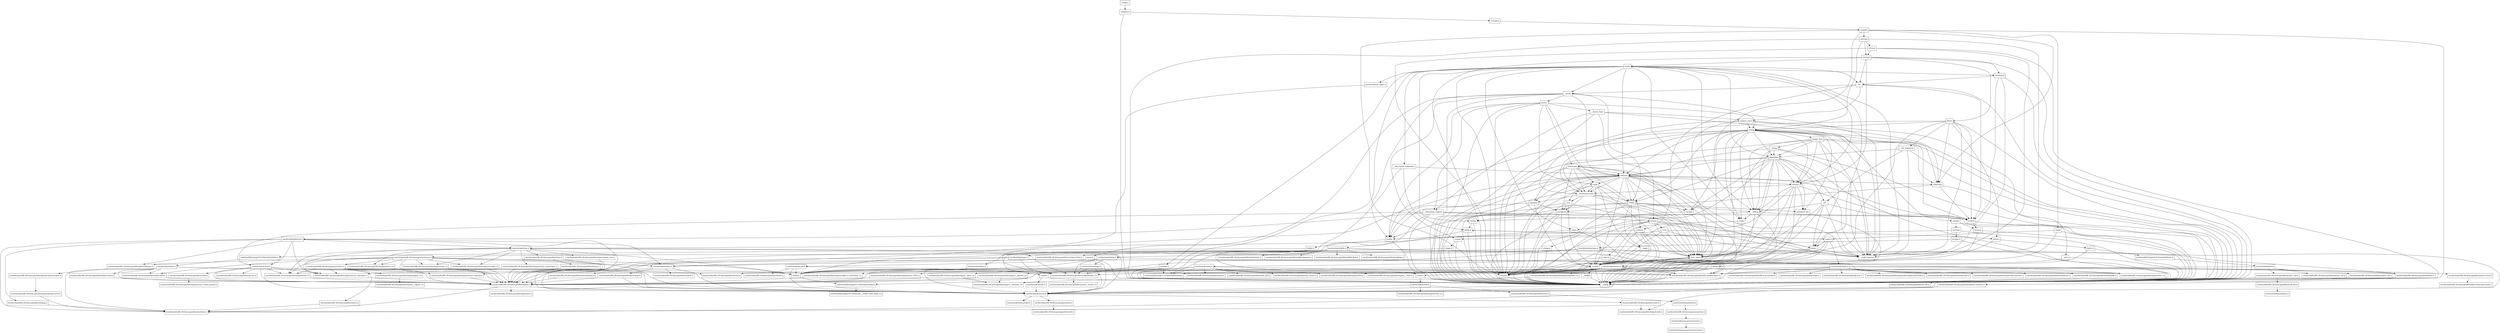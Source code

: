 digraph "dependencies" {
  header_0 [ shape="box", label="\<stdin\>" ];
  header_1 [ shape="box", label="complex.h" ];
  header_10 [ shape="box", label="/usr/include/pthread.h" ];
  header_100 [ shape="box", label="/usr/include/x86_64-linux-gnu/bits/stdint-uintn.h" ];
  header_101 [ shape="box", label="__debug" ];
  header_102 [ shape="box", label="cstdio" ];
  header_103 [ shape="box", label="stdio.h" ];
  header_104 [ shape="box", label="/usr/include/stdio.h" ];
  header_105 [ shape="box", label="/usr/include/x86_64-linux-gnu/bits/types/__fpos_t.h" ];
  header_106 [ shape="box", label="/usr/include/x86_64-linux-gnu/bits/types/__fpos64_t.h" ];
  header_107 [ shape="box", label="/usr/include/x86_64-linux-gnu/bits/types/struct_FILE.h" ];
  header_108 [ shape="box", label="/usr/include/x86_64-linux-gnu/bits/types/cookie_io_functions_t.h" ];
  header_109 [ shape="box", label="/usr/include/x86_64-linux-gnu/bits/stdio_lim.h" ];
  header_11 [ shape="box", label="ccomplex" ];
  header_110 [ shape="box", label="/usr/include/x86_64-linux-gnu/bits/sys_errlist.h" ];
  header_111 [ shape="box", label="/usr/include/x86_64-linux-gnu/bits/stdio.h" ];
  header_112 [ shape="box", label="memory" ];
  header_113 [ shape="box", label="typeinfo" ];
  header_114 [ shape="box", label="new" ];
  header_115 [ shape="box", label="iterator" ];
  header_116 [ shape="box", label="__functional_base" ];
  header_117 [ shape="box", label="tuple" ];
  header_118 [ shape="box", label="cassert" ];
  header_119 [ shape="box", label="/usr/include/assert.h" ];
  header_12 [ shape="box", label="complex" ];
  header_120 [ shape="box", label="atomic" ];
  header_121 [ shape="box", label="functional" ];
  header_122 [ shape="box", label="bit" ];
  header_123 [ shape="box", label="cwchar" ];
  header_124 [ shape="box", label="cwctype" ];
  header_125 [ shape="box", label="cctype" ];
  header_126 [ shape="box", label="ctype.h" ];
  header_127 [ shape="box", label="/usr/include/ctype.h" ];
  header_128 [ shape="box", label="wctype.h" ];
  header_129 [ shape="box", label="/usr/include/wctype.h" ];
  header_13 [ shape="box", label="type_traits" ];
  header_130 [ shape="box", label="/usr/include/x86_64-linux-gnu/bits/wctype-wchar.h" ];
  header_131 [ shape="box", label="mutex" ];
  header_132 [ shape="box", label="__mutex_base" ];
  header_133 [ shape="box", label="chrono" ];
  header_134 [ shape="box", label="ctime" ];
  header_135 [ shape="box", label="/usr/include/time.h" ];
  header_136 [ shape="box", label="/usr/include/x86_64-linux-gnu/bits/time.h" ];
  header_137 [ shape="box", label="/usr/include/x86_64-linux-gnu/bits/timex.h" ];
  header_138 [ shape="box", label="/usr/include/x86_64-linux-gnu/bits/types/struct_tm.h" ];
  header_139 [ shape="box", label="/usr/include/x86_64-linux-gnu/bits/types/struct_itimerspec.h" ];
  header_14 [ shape="box", label="cstddef" ];
  header_140 [ shape="box", label="ratio" ];
  header_141 [ shape="box", label="climits" ];
  header_142 [ shape="box", label="limits.h" ];
  header_143 [ shape="box", label="/usr/local/lib/clang/10.0.0/include/limits.h" ];
  header_144 [ shape="box", label="/usr/include/limits.h" ];
  header_145 [ shape="box", label="/usr/include/x86_64-linux-gnu/bits/posix1_lim.h" ];
  header_146 [ shape="box", label="/usr/include/x86_64-linux-gnu/bits/local_lim.h" ];
  header_147 [ shape="box", label="/usr/include/linux/limits.h" ];
  header_148 [ shape="box", label="/usr/include/x86_64-linux-gnu/bits/posix2_lim.h" ];
  header_149 [ shape="box", label="/usr/include/x86_64-linux-gnu/bits/xopen_lim.h" ];
  header_15 [ shape="box", label="version" ];
  header_150 [ shape="box", label="/usr/include/x86_64-linux-gnu/bits/uio_lim.h" ];
  header_151 [ shape="box", label="system_error" ];
  header_152 [ shape="box", label="__errc" ];
  header_153 [ shape="box", label="cerrno" ];
  header_154 [ shape="box", label="errno.h" ];
  header_155 [ shape="box", label="/usr/include/errno.h" ];
  header_156 [ shape="box", label="/usr/include/x86_64-linux-gnu/bits/errno.h" ];
  header_157 [ shape="box", label="/usr/include/linux/errno.h" ];
  header_158 [ shape="box", label="/usr/include/x86_64-linux-gnu/asm/errno.h" ];
  header_159 [ shape="box", label="/usr/include/asm-generic/errno.h" ];
  header_16 [ shape="box", label="/usr/local/lib/clang/10.0.0/include/stddef.h" ];
  header_160 [ shape="box", label="/usr/include/asm-generic/errno-base.h" ];
  header_161 [ shape="box", label="/usr/include/x86_64-linux-gnu/bits/types/error_t.h" ];
  header_162 [ shape="box", label="__threading_support" ];
  header_163 [ shape="box", label="/usr/include/sched.h" ];
  header_164 [ shape="box", label="/usr/include/x86_64-linux-gnu/bits/sched.h" ];
  header_165 [ shape="box", label="/usr/include/x86_64-linux-gnu/bits/types/struct_sched_param.h" ];
  header_166 [ shape="box", label="/usr/include/x86_64-linux-gnu/bits/cpu-set.h" ];
  header_167 [ shape="box", label="/usr/include/x86_64-linux-gnu/bits/setjmp.h" ];
  header_168 [ shape="box", label="locale.h" ];
  header_169 [ shape="box", label="/usr/include/locale.h" ];
  header_17 [ shape="box", label="/usr/local/lib/clang/10.0.0/include/__stddef_max_align_t.h" ];
  header_170 [ shape="box", label="/usr/include/x86_64-linux-gnu/bits/locale.h" ];
  header_171 [ shape="box", label="streambuf" ];
  header_172 [ shape="box", label="locale" ];
  header_173 [ shape="box", label="cstdarg" ];
  header_174 [ shape="box", label="/usr/include/nl_types.h" ];
  header_175 [ shape="box", label="__bsd_locale_fallbacks.h" ];
  header_176 [ shape="box", label="bitset" ];
  header_177 [ shape="box", label="__bit_reference" ];
  header_178 [ shape="box", label="istream" ];
  header_18 [ shape="box", label="__nullptr" ];
  header_19 [ shape="box", label="stdexcept" ];
  header_2 [ shape="box", label="__config" ];
  header_20 [ shape="box", label="exception" ];
  header_21 [ shape="box", label="cstdlib" ];
  header_22 [ shape="box", label="stdlib.h" ];
  header_23 [ shape="box", label="/usr/include/stdlib.h" ];
  header_24 [ shape="box", label="/usr/include/x86_64-linux-gnu/bits/libc-header-start.h" ];
  header_25 [ shape="box", label="stddef.h" ];
  header_26 [ shape="box", label="/usr/include/x86_64-linux-gnu/bits/waitflags.h" ];
  header_27 [ shape="box", label="/usr/include/x86_64-linux-gnu/bits/waitstatus.h" ];
  header_28 [ shape="box", label="/usr/include/x86_64-linux-gnu/bits/floatn.h" ];
  header_29 [ shape="box", label="/usr/include/x86_64-linux-gnu/bits/floatn-common.h" ];
  header_3 [ shape="box", label="/usr/include/features.h" ];
  header_30 [ shape="box", label="/usr/include/x86_64-linux-gnu/bits/types/locale_t.h" ];
  header_31 [ shape="box", label="/usr/include/x86_64-linux-gnu/bits/types/__locale_t.h" ];
  header_32 [ shape="box", label="/usr/include/x86_64-linux-gnu/sys/types.h" ];
  header_33 [ shape="box", label="/usr/include/x86_64-linux-gnu/bits/types.h" ];
  header_34 [ shape="box", label="/usr/include/x86_64-linux-gnu/bits/typesizes.h" ];
  header_35 [ shape="box", label="/usr/include/x86_64-linux-gnu/bits/types/clock_t.h" ];
  header_36 [ shape="box", label="/usr/include/x86_64-linux-gnu/bits/types/clockid_t.h" ];
  header_37 [ shape="box", label="/usr/include/x86_64-linux-gnu/bits/types/time_t.h" ];
  header_38 [ shape="box", label="/usr/include/x86_64-linux-gnu/bits/types/timer_t.h" ];
  header_39 [ shape="box", label="/usr/include/x86_64-linux-gnu/bits/stdint-intn.h" ];
  header_4 [ shape="box", label="/usr/include/stdc-predef.h" ];
  header_40 [ shape="box", label="/usr/include/endian.h" ];
  header_41 [ shape="box", label="/usr/include/x86_64-linux-gnu/bits/endian.h" ];
  header_42 [ shape="box", label="/usr/include/x86_64-linux-gnu/bits/byteswap.h" ];
  header_43 [ shape="box", label="/usr/include/x86_64-linux-gnu/bits/uintn-identity.h" ];
  header_44 [ shape="box", label="/usr/include/x86_64-linux-gnu/sys/select.h" ];
  header_45 [ shape="box", label="/usr/include/x86_64-linux-gnu/bits/select.h" ];
  header_46 [ shape="box", label="/usr/include/x86_64-linux-gnu/bits/types/sigset_t.h" ];
  header_47 [ shape="box", label="/usr/include/x86_64-linux-gnu/bits/types/__sigset_t.h" ];
  header_48 [ shape="box", label="/usr/include/x86_64-linux-gnu/bits/types/struct_timeval.h" ];
  header_49 [ shape="box", label="/usr/include/x86_64-linux-gnu/bits/types/struct_timespec.h" ];
  header_5 [ shape="box", label="/usr/include/x86_64-linux-gnu/sys/cdefs.h" ];
  header_50 [ shape="box", label="/usr/include/x86_64-linux-gnu/bits/pthreadtypes.h" ];
  header_51 [ shape="box", label="/usr/include/x86_64-linux-gnu/bits/thread-shared-types.h" ];
  header_52 [ shape="box", label="/usr/include/x86_64-linux-gnu/bits/pthreadtypes-arch.h" ];
  header_53 [ shape="box", label="/usr/include/alloca.h" ];
  header_54 [ shape="box", label="/usr/include/x86_64-linux-gnu/bits/stdlib-bsearch.h" ];
  header_55 [ shape="box", label="/usr/include/x86_64-linux-gnu/bits/stdlib-float.h" ];
  header_56 [ shape="box", label="math.h" ];
  header_57 [ shape="box", label="/usr/include/math.h" ];
  header_58 [ shape="box", label="/usr/include/x86_64-linux-gnu/bits/math-vector.h" ];
  header_59 [ shape="box", label="/usr/include/x86_64-linux-gnu/bits/libm-simd-decl-stubs.h" ];
  header_6 [ shape="box", label="/usr/include/x86_64-linux-gnu/bits/wordsize.h" ];
  header_60 [ shape="box", label="/usr/include/x86_64-linux-gnu/bits/flt-eval-method.h" ];
  header_61 [ shape="box", label="/usr/include/x86_64-linux-gnu/bits/fp-logb.h" ];
  header_62 [ shape="box", label="/usr/include/x86_64-linux-gnu/bits/fp-fast.h" ];
  header_63 [ shape="box", label="/usr/include/x86_64-linux-gnu/bits/mathcalls-helper-functions.h" ];
  header_64 [ shape="box", label="/usr/include/x86_64-linux-gnu/bits/mathcalls.h" ];
  header_65 [ shape="box", label="/usr/include/x86_64-linux-gnu/bits/mathcalls-narrow.h" ];
  header_66 [ shape="box", label="/usr/include/x86_64-linux-gnu/bits/iscanonical.h" ];
  header_67 [ shape="box", label="/usr/include/x86_64-linux-gnu/bits/mathinline.h" ];
  header_68 [ shape="box", label="limits" ];
  header_69 [ shape="box", label="__undef_macros" ];
  header_7 [ shape="box", label="/usr/include/x86_64-linux-gnu/bits/long-double.h" ];
  header_70 [ shape="box", label="iosfwd" ];
  header_71 [ shape="box", label="wchar.h" ];
  header_72 [ shape="box", label="/usr/include/wchar.h" ];
  header_73 [ shape="box", label="/usr/local/lib/clang/10.0.0/include/stdarg.h" ];
  header_74 [ shape="box", label="/usr/include/x86_64-linux-gnu/bits/wchar.h" ];
  header_75 [ shape="box", label="/usr/include/x86_64-linux-gnu/bits/types/wint_t.h" ];
  header_76 [ shape="box", label="/usr/include/x86_64-linux-gnu/bits/types/mbstate_t.h" ];
  header_77 [ shape="box", label="/usr/include/x86_64-linux-gnu/bits/types/__mbstate_t.h" ];
  header_78 [ shape="box", label="/usr/include/x86_64-linux-gnu/bits/types/__FILE.h" ];
  header_79 [ shape="box", label="/usr/include/x86_64-linux-gnu/bits/types/FILE.h" ];
  header_8 [ shape="box", label="/usr/include/x86_64-linux-gnu/gnu/stubs.h" ];
  header_80 [ shape="box", label="cmath" ];
  header_81 [ shape="box", label="sstream" ];
  header_82 [ shape="box", label="ostream" ];
  header_83 [ shape="box", label="ios" ];
  header_84 [ shape="box", label="__locale" ];
  header_85 [ shape="box", label="string" ];
  header_86 [ shape="box", label="string_view" ];
  header_87 [ shape="box", label="__string" ];
  header_88 [ shape="box", label="algorithm" ];
  header_89 [ shape="box", label="initializer_list" ];
  header_9 [ shape="box", label="/usr/include/x86_64-linux-gnu/gnu/stubs-64.h" ];
  header_90 [ shape="box", label="cstring" ];
  header_91 [ shape="box", label="string.h" ];
  header_92 [ shape="box", label="/usr/include/string.h" ];
  header_93 [ shape="box", label="/usr/include/strings.h" ];
  header_94 [ shape="box", label="utility" ];
  header_95 [ shape="box", label="__tuple" ];
  header_96 [ shape="box", label="cstdint" ];
  header_97 [ shape="box", label="stdint.h" ];
  header_98 [ shape="box", label="/usr/local/lib/clang/10.0.0/include/stdint.h" ];
  header_99 [ shape="box", label="/usr/include/stdint.h" ];
  header_118 -> header_2;
  header_118 -> header_119;
  header_119 -> header_3;
  header_68 -> header_69;
  header_68 -> header_15;
  header_68 -> header_2;
  header_68 -> header_13;
  header_167 -> header_6;
  header_114 -> header_14;
  header_114 -> header_15;
  header_114 -> header_2;
  header_114 -> header_20;
  header_114 -> header_13;
  header_164 -> header_165;
  header_115 -> header_14;
  header_115 -> header_15;
  header_115 -> header_13;
  header_115 -> header_89;
  header_115 -> header_70;
  header_115 -> header_2;
  header_115 -> header_116;
  header_115 -> header_101;
  header_163 -> header_25;
  header_163 -> header_37;
  header_163 -> header_33;
  header_163 -> header_3;
  header_163 -> header_166;
  header_163 -> header_49;
  header_163 -> header_164;
  header_72 -> header_28;
  header_72 -> header_25;
  header_72 -> header_24;
  header_72 -> header_30;
  header_72 -> header_73;
  header_72 -> header_76;
  header_72 -> header_74;
  header_72 -> header_75;
  header_72 -> header_78;
  header_72 -> header_79;
  header_70 -> header_71;
  header_70 -> header_2;
  header_71 -> header_72;
  header_71 -> header_2;
  header_76 -> header_77;
  header_116 -> header_13;
  header_116 -> header_20;
  header_116 -> header_2;
  header_116 -> header_94;
  header_116 -> header_114;
  header_116 -> header_113;
  header_117 -> header_14;
  header_117 -> header_15;
  header_117 -> header_13;
  header_117 -> header_116;
  header_117 -> header_2;
  header_117 -> header_94;
  header_117 -> header_95;
  header_112 -> header_14;
  header_112 -> header_15;
  header_112 -> header_13;
  header_112 -> header_69;
  header_112 -> header_120;
  header_112 -> header_19;
  header_112 -> header_113;
  header_112 -> header_116;
  header_112 -> header_70;
  header_112 -> header_2;
  header_112 -> header_118;
  header_112 -> header_117;
  header_112 -> header_94;
  header_112 -> header_68;
  header_112 -> header_114;
  header_112 -> header_115;
  header_112 -> header_90;
  header_112 -> header_96;
  header_113 -> header_14;
  header_113 -> header_96;
  header_113 -> header_2;
  header_113 -> header_20;
  header_169 -> header_25;
  header_169 -> header_170;
  header_169 -> header_3;
  header_169 -> header_30;
  header_168 -> header_169;
  header_168 -> header_2;
  header_46 -> header_47;
  header_45 -> header_6;
  header_44 -> header_37;
  header_44 -> header_33;
  header_44 -> header_46;
  header_44 -> header_45;
  header_44 -> header_3;
  header_44 -> header_49;
  header_44 -> header_48;
  header_43 -> header_33;
  header_42 -> header_3;
  header_42 -> header_33;
  header_40 -> header_43;
  header_40 -> header_3;
  header_40 -> header_41;
  header_40 -> header_42;
  header_105 -> header_33;
  header_105 -> header_77;
  header_104 -> header_79;
  header_104 -> header_25;
  header_104 -> header_24;
  header_104 -> header_33;
  header_104 -> header_73;
  header_104 -> header_109;
  header_104 -> header_108;
  header_104 -> header_105;
  header_104 -> header_78;
  header_104 -> header_106;
  header_104 -> header_107;
  header_104 -> header_110;
  header_104 -> header_111;
  header_107 -> header_33;
  header_106 -> header_33;
  header_106 -> header_77;
  header_101 -> header_14;
  header_101 -> header_21;
  header_101 -> header_70;
  header_101 -> header_2;
  header_101 -> header_102;
  header_100 -> header_33;
  header_49 -> header_33;
  header_48 -> header_33;
  header_5 -> header_6;
  header_5 -> header_7;
  header_2 -> header_3;
  header_3 -> header_4;
  header_3 -> header_5;
  header_3 -> header_8;
  header_0 -> header_1;
  header_1 -> header_2;
  header_1 -> header_11;
  header_8 -> header_9;
  header_58 -> header_59;
  header_50 -> header_51;
  header_51 -> header_52;
  header_52 -> header_6;
  header_53 -> header_25;
  header_53 -> header_3;
  header_56 -> header_68;
  header_56 -> header_57;
  header_56 -> header_2;
  header_56 -> header_13;
  header_56 -> header_22;
  header_57 -> header_58;
  header_57 -> header_28;
  header_57 -> header_24;
  header_57 -> header_33;
  header_57 -> header_61;
  header_57 -> header_60;
  header_57 -> header_63;
  header_57 -> header_62;
  header_57 -> header_65;
  header_57 -> header_64;
  header_57 -> header_67;
  header_57 -> header_66;
  header_130 -> header_40;
  header_130 -> header_33;
  header_130 -> header_75;
  header_131 -> header_15;
  header_131 -> header_132;
  header_131 -> header_2;
  header_131 -> header_121;
  header_131 -> header_162;
  header_131 -> header_69;
  header_131 -> header_117;
  header_131 -> header_96;
  header_131 -> header_112;
  header_132 -> header_69;
  header_132 -> header_162;
  header_132 -> header_133;
  header_132 -> header_2;
  header_132 -> header_151;
  header_133 -> header_15;
  header_133 -> header_2;
  header_133 -> header_140;
  header_133 -> header_13;
  header_133 -> header_134;
  header_133 -> header_69;
  header_133 -> header_68;
  header_134 -> header_2;
  header_134 -> header_135;
  header_135 -> header_38;
  header_135 -> header_25;
  header_135 -> header_37;
  header_135 -> header_35;
  header_135 -> header_30;
  header_135 -> header_36;
  header_135 -> header_3;
  header_135 -> header_136;
  header_135 -> header_138;
  header_135 -> header_139;
  header_135 -> header_49;
  header_136 -> header_33;
  header_136 -> header_137;
  header_137 -> header_33;
  header_137 -> header_48;
  header_138 -> header_33;
  header_139 -> header_33;
  header_139 -> header_49;
  header_29 -> header_7;
  header_29 -> header_3;
  header_28 -> header_29;
  header_28 -> header_3;
  header_25 -> header_16;
  header_24 -> header_3;
  header_21 -> header_2;
  header_21 -> header_22;
  header_20 -> header_14;
  header_20 -> header_21;
  header_20 -> header_15;
  header_20 -> header_2;
  header_20 -> header_13;
  header_23 -> header_53;
  header_23 -> header_54;
  header_23 -> header_28;
  header_23 -> header_25;
  header_23 -> header_24;
  header_23 -> header_27;
  header_23 -> header_26;
  header_23 -> header_32;
  header_23 -> header_55;
  header_23 -> header_30;
  header_22 -> header_2;
  header_22 -> header_56;
  header_22 -> header_23;
  header_127 -> header_40;
  header_127 -> header_3;
  header_127 -> header_30;
  header_127 -> header_33;
  header_126 -> header_127;
  header_126 -> header_2;
  header_125 -> header_126;
  header_125 -> header_2;
  header_124 -> header_125;
  header_124 -> header_2;
  header_124 -> header_128;
  header_123 -> header_71;
  header_123 -> header_124;
  header_123 -> header_2;
  header_122 -> header_15;
  header_122 -> header_13;
  header_122 -> header_2;
  header_122 -> header_69;
  header_122 -> header_68;
  header_122 -> header_101;
  header_121 -> header_15;
  header_121 -> header_13;
  header_121 -> header_20;
  header_121 -> header_116;
  header_121 -> header_2;
  header_121 -> header_94;
  header_121 -> header_117;
  header_121 -> header_112;
  header_121 -> header_113;
  header_120 -> header_14;
  header_120 -> header_15;
  header_120 -> header_96;
  header_120 -> header_2;
  header_120 -> header_13;
  header_129 -> header_130;
  header_129 -> header_75;
  header_129 -> header_3;
  header_129 -> header_30;
  header_129 -> header_33;
  header_128 -> header_2;
  header_128 -> header_129;
  header_38 -> header_33;
  header_39 -> header_33;
  header_36 -> header_33;
  header_37 -> header_33;
  header_35 -> header_33;
  header_32 -> header_38;
  header_32 -> header_39;
  header_32 -> header_36;
  header_32 -> header_37;
  header_32 -> header_35;
  header_32 -> header_50;
  header_32 -> header_33;
  header_32 -> header_25;
  header_32 -> header_44;
  header_32 -> header_3;
  header_32 -> header_40;
  header_33 -> header_6;
  header_33 -> header_34;
  header_33 -> header_3;
  header_30 -> header_31;
  header_152 -> header_153;
  header_152 -> header_2;
  header_153 -> header_2;
  header_153 -> header_154;
  header_151 -> header_152;
  header_151 -> header_116;
  header_151 -> header_19;
  header_151 -> header_85;
  header_151 -> header_13;
  header_156 -> header_157;
  header_157 -> header_158;
  header_154 -> header_2;
  header_154 -> header_155;
  header_155 -> header_161;
  header_155 -> header_156;
  header_155 -> header_3;
  header_158 -> header_159;
  header_159 -> header_160;
  header_108 -> header_33;
  header_89 -> header_14;
  header_89 -> header_2;
  header_88 -> header_14;
  header_88 -> header_15;
  header_88 -> header_13;
  header_88 -> header_112;
  header_88 -> header_101;
  header_88 -> header_69;
  header_88 -> header_89;
  header_88 -> header_2;
  header_88 -> header_122;
  header_88 -> header_121;
  header_88 -> header_94;
  header_88 -> header_115;
  header_88 -> header_90;
  header_83 -> header_120;
  header_83 -> header_70;
  header_83 -> header_151;
  header_83 -> header_2;
  header_83 -> header_84;
  header_82 -> header_15;
  header_82 -> header_176;
  header_82 -> header_171;
  header_82 -> header_172;
  header_82 -> header_2;
  header_82 -> header_83;
  header_82 -> header_115;
  header_81 -> header_69;
  header_81 -> header_82;
  header_81 -> header_2;
  header_81 -> header_178;
  header_81 -> header_85;
  header_80 -> header_15;
  header_80 -> header_2;
  header_80 -> header_56;
  header_87 -> header_101;
  header_87 -> header_88;
  header_87 -> header_2;
  header_87 -> header_69;
  header_87 -> header_112;
  header_87 -> header_102;
  header_86 -> header_15;
  header_86 -> header_101;
  header_86 -> header_19;
  header_86 -> header_88;
  header_86 -> header_2;
  header_86 -> header_69;
  header_86 -> header_68;
  header_86 -> header_115;
  header_86 -> header_87;
  header_85 -> header_15;
  header_85 -> header_13;
  header_85 -> header_112;
  header_85 -> header_101;
  header_85 -> header_19;
  header_85 -> header_116;
  header_85 -> header_70;
  header_85 -> header_88;
  header_85 -> header_2;
  header_85 -> header_69;
  header_85 -> header_94;
  header_85 -> header_123;
  header_85 -> header_96;
  header_85 -> header_115;
  header_85 -> header_90;
  header_85 -> header_86;
  header_85 -> header_89;
  header_85 -> header_102;
  header_84 -> header_131;
  header_84 -> header_125;
  header_84 -> header_168;
  header_84 -> header_2;
  header_84 -> header_94;
  header_84 -> header_96;
  header_84 -> header_112;
  header_84 -> header_85;
  header_141 -> header_142;
  header_141 -> header_2;
  header_140 -> header_141;
  header_140 -> header_69;
  header_140 -> header_96;
  header_140 -> header_2;
  header_140 -> header_13;
  header_143 -> header_144;
  header_142 -> header_143;
  header_142 -> header_2;
  header_145 -> header_6;
  header_145 -> header_146;
  header_144 -> header_149;
  header_144 -> header_24;
  header_144 -> header_145;
  header_144 -> header_148;
  header_146 -> header_147;
  header_149 -> header_150;
  header_103 -> header_104;
  header_103 -> header_2;
  header_102 -> header_2;
  header_102 -> header_103;
  header_14 -> header_15;
  header_14 -> header_16;
  header_14 -> header_18;
  header_14 -> header_2;
  header_14 -> header_13;
  header_15 -> header_2;
  header_16 -> header_17;
  header_10 -> header_50;
  header_10 -> header_6;
  header_10 -> header_135;
  header_10 -> header_40;
  header_10 -> header_163;
  header_10 -> header_167;
  header_10 -> header_49;
  header_10 -> header_3;
  header_11 -> header_12;
  header_12 -> header_15;
  header_12 -> header_13;
  header_12 -> header_19;
  header_12 -> header_2;
  header_12 -> header_81;
  header_12 -> header_80;
  header_13 -> header_14;
  header_13 -> header_15;
  header_13 -> header_2;
  header_18 -> header_2;
  header_19 -> header_70;
  header_19 -> header_2;
  header_19 -> header_20;
  header_98 -> header_99;
  header_99 -> header_39;
  header_99 -> header_24;
  header_99 -> header_33;
  header_99 -> header_6;
  header_99 -> header_74;
  header_99 -> header_100;
  header_94 -> header_14;
  header_94 -> header_15;
  header_94 -> header_13;
  header_94 -> header_101;
  header_94 -> header_89;
  header_94 -> header_2;
  header_94 -> header_95;
  header_94 -> header_96;
  header_94 -> header_90;
  header_95 -> header_14;
  header_95 -> header_2;
  header_95 -> header_13;
  header_96 -> header_97;
  header_96 -> header_2;
  header_97 -> header_98;
  header_97 -> header_2;
  header_90 -> header_2;
  header_90 -> header_91;
  header_91 -> header_2;
  header_91 -> header_92;
  header_92 -> header_25;
  header_92 -> header_24;
  header_92 -> header_30;
  header_92 -> header_93;
  header_93 -> header_25;
  header_93 -> header_3;
  header_93 -> header_30;
  header_174 -> header_3;
  header_175 -> header_73;
  header_175 -> header_112;
  header_175 -> header_22;
  header_176 -> header_14;
  header_176 -> header_141;
  header_176 -> header_177;
  header_176 -> header_19;
  header_176 -> header_69;
  header_176 -> header_70;
  header_176 -> header_2;
  header_176 -> header_116;
  header_176 -> header_85;
  header_177 -> header_69;
  header_177 -> header_88;
  header_177 -> header_2;
  header_177 -> header_122;
  header_171 -> header_83;
  header_171 -> header_69;
  header_171 -> header_70;
  header_171 -> header_2;
  header_172 -> header_174;
  header_172 -> header_15;
  header_172 -> header_171;
  header_172 -> header_173;
  header_172 -> header_101;
  header_172 -> header_134;
  header_172 -> header_21;
  header_172 -> header_102;
  header_172 -> header_69;
  header_172 -> header_88;
  header_172 -> header_2;
  header_172 -> header_83;
  header_172 -> header_68;
  header_172 -> header_115;
  header_172 -> header_112;
  header_172 -> header_175;
  header_172 -> header_84;
  header_173 -> header_73;
  header_173 -> header_2;
  header_178 -> header_69;
  header_178 -> header_15;
  header_178 -> header_2;
  header_178 -> header_82;
  header_162 -> header_10;
  header_162 -> header_154;
  header_162 -> header_69;
  header_162 -> header_70;
  header_162 -> header_133;
  header_162 -> header_2;
  header_162 -> header_163;
}